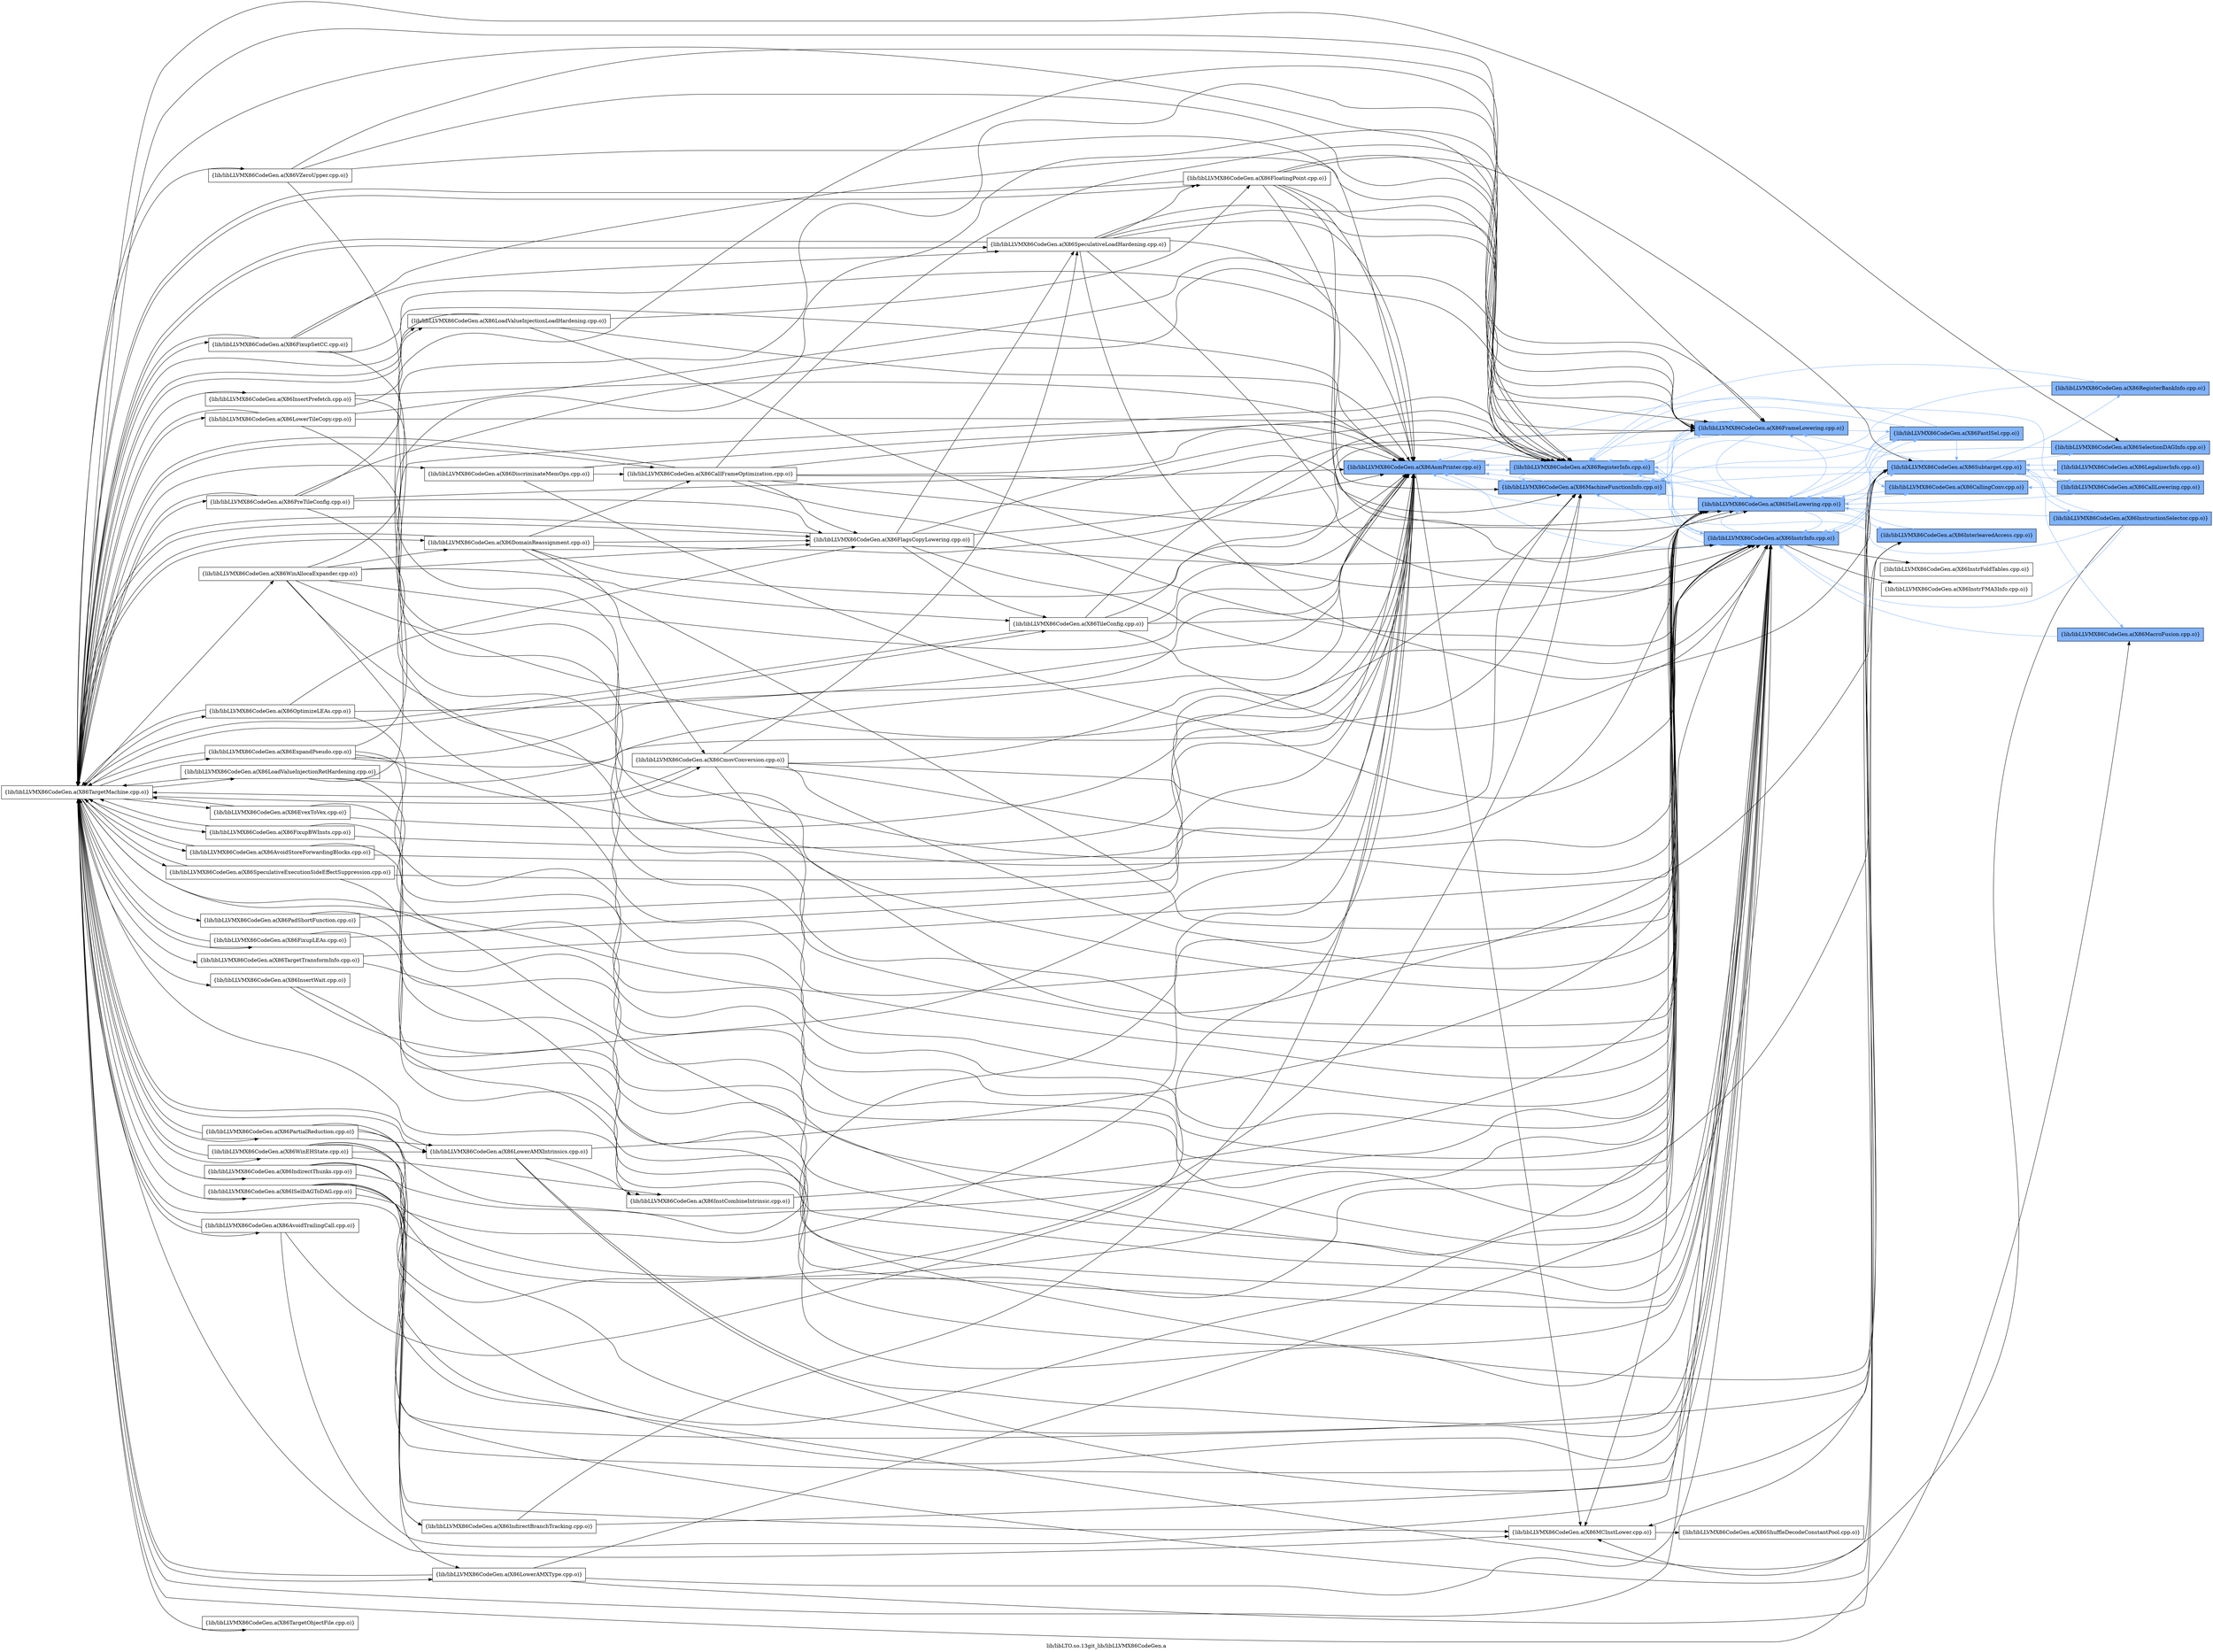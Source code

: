 digraph "lib/libLTO.so.13git_lib/libLLVMX86CodeGen.a" {
	label="lib/libLTO.so.13git_lib/libLLVMX86CodeGen.a";
	rankdir=LR;
	{ rank=same; Node0x560eadb55718;  }
	{ rank=same; Node0x560eadb56398; Node0x560eadb31958; Node0x560eadb32088;  }
	{ rank=same; Node0x560eadb41218; Node0x560eadb422f8; Node0x560eadb431f8; Node0x560eadb3f328;  }
	{ rank=same; Node0x560eadb42f78; Node0x560eadb40228; Node0x560eadb40598; Node0x560eadb32ad8; Node0x560eadb43748; Node0x560eadb3f508;  }

	Node0x560eadb55718 [shape=record,shape=box,group=1,style=filled,fillcolor="0.600000 0.5 1",label="{lib/libLLVMX86CodeGen.a(X86AsmPrinter.cpp.o)}"];
	Node0x560eadb55718 -> Node0x560eadb56398;
	Node0x560eadb55718 -> Node0x560eadb31958[color="0.600000 0.5 1"];
	Node0x560eadb55718 -> Node0x560eadb32088[color="0.600000 0.5 1"];
	Node0x560eadb46ee8 [shape=record,shape=box,group=0,label="{lib/libLLVMX86CodeGen.a(X86TargetMachine.cpp.o)}"];
	Node0x560eadb46ee8 -> Node0x560eadb55718;
	Node0x560eadb46ee8 -> Node0x560eadb56398;
	Node0x560eadb46ee8 -> Node0x560eadb32088;
	Node0x560eadb46ee8 -> Node0x560eadb490a8;
	Node0x560eadb46ee8 -> Node0x560eadb52248;
	Node0x560eadb46ee8 -> Node0x560eadb51f28;
	Node0x560eadb46ee8 -> Node0x560eadb51208;
	Node0x560eadb46ee8 -> Node0x560eadb51078;
	Node0x560eadb46ee8 -> Node0x560eadb503f8;
	Node0x560eadb46ee8 -> Node0x560eadb4fef8;
	Node0x560eadb46ee8 -> Node0x560eadb4fc78;
	Node0x560eadb46ee8 -> Node0x560eadb4ef08;
	Node0x560eadb46ee8 -> Node0x560eadb4ed28;
	Node0x560eadb46ee8 -> Node0x560eadb4e148;
	Node0x560eadb46ee8 -> Node0x560eadb422f8;
	Node0x560eadb46ee8 -> Node0x560eadb431f8;
	Node0x560eadb46ee8 -> Node0x560eadb3f328;
	Node0x560eadb46ee8 -> Node0x560eadb32ad8;
	Node0x560eadb46ee8 -> Node0x560eadb332a8;
	Node0x560eadb46ee8 -> Node0x560eadb4a408;
	Node0x560eadb46ee8 -> Node0x560eadb466c8;
	Node0x560eadb46ee8 -> Node0x560eadb46998;
	Node0x560eadb46ee8 -> Node0x560eadb488d8;
	Node0x560eadb46ee8 -> Node0x560eadb47758;
	Node0x560eadb46ee8 -> Node0x560eadb44918;
	Node0x560eadb46ee8 -> Node0x560eadb45cc8;
	Node0x560eadb46ee8 -> Node0x560eadb45f98;
	Node0x560eadb46ee8 -> Node0x560eadb442d8;
	Node0x560eadb46ee8 -> Node0x560eadb44558;
	Node0x560eadb46ee8 -> Node0x560eadb47b18;
	Node0x560eadb46ee8 -> Node0x560eadb47d48;
	Node0x560eadb46ee8 -> Node0x560eadb481a8;
	Node0x560eadb46ee8 -> Node0x560eadb46588;
	Node0x560eadb46ee8 -> Node0x560eadb468f8;
	Node0x560eadb46ee8 -> Node0x560eadb47578;
	Node0x560eadb46ee8 -> Node0x560eadb547c8;
	Node0x560eadb46ee8 -> Node0x560eadb41e48;
	Node0x560eadb46ee8 -> Node0x560eadb41768;
	Node0x560eadb46ee8 -> Node0x560eadb41a38;
	Node0x560eadb46ee8 -> Node0x560eadb412b8;
	Node0x560eadb46ee8 -> Node0x560eadb40138;
	Node0x560eadb46ee8 -> Node0x560eadb3f9b8;
	Node0x560eadb46ee8 -> Node0x560eadb3fc38;
	Node0x560eadb46ee8 -> Node0x560eadb3eb08;
	Node0x560eadb46ee8 -> Node0x560eadb347e8;
	Node0x560eadb56398 [shape=record,shape=box,group=0,label="{lib/libLLVMX86CodeGen.a(X86MCInstLower.cpp.o)}"];
	Node0x560eadb56398 -> Node0x560eadb41218;
	Node0x560eadb31958 [shape=record,shape=box,group=1,style=filled,fillcolor="0.600000 0.5 1",label="{lib/libLLVMX86CodeGen.a(X86MachineFunctionInfo.cpp.o)}"];
	Node0x560eadb31958 -> Node0x560eadb55718[color="0.600000 0.5 1"];
	Node0x560eadb31958 -> Node0x560eadb32088[color="0.600000 0.5 1"];
	Node0x560eadb32088 [shape=record,shape=box,group=1,style=filled,fillcolor="0.600000 0.5 1",label="{lib/libLLVMX86CodeGen.a(X86RegisterInfo.cpp.o)}"];
	Node0x560eadb32088 -> Node0x560eadb55718[color="0.600000 0.5 1"];
	Node0x560eadb32088 -> Node0x560eadb31958[color="0.600000 0.5 1"];
	Node0x560eadb32088 -> Node0x560eadb422f8[color="0.600000 0.5 1"];
	Node0x560eadb32088 -> Node0x560eadb431f8[color="0.600000 0.5 1"];
	Node0x560eadb32088 -> Node0x560eadb3f328[color="0.600000 0.5 1"];
	Node0x560eadb41218 [shape=record,shape=box,group=0,label="{lib/libLLVMX86CodeGen.a(X86ShuffleDecodeConstantPool.cpp.o)}"];
	Node0x560eadb422f8 [shape=record,shape=box,group=1,style=filled,fillcolor="0.600000 0.5 1",label="{lib/libLLVMX86CodeGen.a(X86ISelLowering.cpp.o)}"];
	Node0x560eadb422f8 -> Node0x560eadb55718[color="0.600000 0.5 1"];
	Node0x560eadb422f8 -> Node0x560eadb56398;
	Node0x560eadb422f8 -> Node0x560eadb31958[color="0.600000 0.5 1"];
	Node0x560eadb422f8 -> Node0x560eadb32088[color="0.600000 0.5 1"];
	Node0x560eadb422f8 -> Node0x560eadb42f78[color="0.600000 0.5 1"];
	Node0x560eadb422f8 -> Node0x560eadb431f8[color="0.600000 0.5 1"];
	Node0x560eadb422f8 -> Node0x560eadb3f328[color="0.600000 0.5 1"];
	Node0x560eadb422f8 -> Node0x560eadb40228[color="0.600000 0.5 1"];
	Node0x560eadb422f8 -> Node0x560eadb40598[color="0.600000 0.5 1"];
	Node0x560eadb422f8 -> Node0x560eadb32ad8[color="0.600000 0.5 1"];
	Node0x560eadb431f8 [shape=record,shape=box,group=1,style=filled,fillcolor="0.600000 0.5 1",label="{lib/libLLVMX86CodeGen.a(X86InstrInfo.cpp.o)}"];
	Node0x560eadb431f8 -> Node0x560eadb55718[color="0.600000 0.5 1"];
	Node0x560eadb431f8 -> Node0x560eadb31958[color="0.600000 0.5 1"];
	Node0x560eadb431f8 -> Node0x560eadb32088[color="0.600000 0.5 1"];
	Node0x560eadb431f8 -> Node0x560eadb422f8[color="0.600000 0.5 1"];
	Node0x560eadb431f8 -> Node0x560eadb42f78[color="0.600000 0.5 1"];
	Node0x560eadb431f8 -> Node0x560eadb43748;
	Node0x560eadb431f8 -> Node0x560eadb3f328[color="0.600000 0.5 1"];
	Node0x560eadb431f8 -> Node0x560eadb3f508;
	Node0x560eadb3f328 [shape=record,shape=box,group=1,style=filled,fillcolor="0.600000 0.5 1",label="{lib/libLLVMX86CodeGen.a(X86FrameLowering.cpp.o)}"];
	Node0x560eadb3f328 -> Node0x560eadb55718[color="0.600000 0.5 1"];
	Node0x560eadb3f328 -> Node0x560eadb31958[color="0.600000 0.5 1"];
	Node0x560eadb3f328 -> Node0x560eadb32088[color="0.600000 0.5 1"];
	Node0x560eadb3f328 -> Node0x560eadb422f8[color="0.600000 0.5 1"];
	Node0x560eadb3f328 -> Node0x560eadb42f78[color="0.600000 0.5 1"];
	Node0x560eadb3f328 -> Node0x560eadb431f8[color="0.600000 0.5 1"];
	Node0x560eadb42f78 [shape=record,shape=box,group=1,style=filled,fillcolor="0.600000 0.5 1",label="{lib/libLLVMX86CodeGen.a(X86FastISel.cpp.o)}"];
	Node0x560eadb42f78 -> Node0x560eadb55718[color="0.600000 0.5 1"];
	Node0x560eadb42f78 -> Node0x560eadb31958[color="0.600000 0.5 1"];
	Node0x560eadb42f78 -> Node0x560eadb32088[color="0.600000 0.5 1"];
	Node0x560eadb42f78 -> Node0x560eadb422f8[color="0.600000 0.5 1"];
	Node0x560eadb42f78 -> Node0x560eadb431f8[color="0.600000 0.5 1"];
	Node0x560eadb42f78 -> Node0x560eadb40228[color="0.600000 0.5 1"];
	Node0x560eadb42f78 -> Node0x560eadb32ad8[color="0.600000 0.5 1"];
	Node0x560eadb40228 [shape=record,shape=box,group=1,style=filled,fillcolor="0.600000 0.5 1",label="{lib/libLLVMX86CodeGen.a(X86CallingConv.cpp.o)}"];
	Node0x560eadb40228 -> Node0x560eadb422f8[color="0.600000 0.5 1"];
	Node0x560eadb40598 [shape=record,shape=box,group=1,style=filled,fillcolor="0.600000 0.5 1",label="{lib/libLLVMX86CodeGen.a(X86InterleavedAccess.cpp.o)}"];
	Node0x560eadb40598 -> Node0x560eadb422f8[color="0.600000 0.5 1"];
	Node0x560eadb32ad8 [shape=record,shape=box,group=1,style=filled,fillcolor="0.600000 0.5 1",label="{lib/libLLVMX86CodeGen.a(X86Subtarget.cpp.o)}"];
	Node0x560eadb32ad8 -> Node0x560eadb56398;
	Node0x560eadb32ad8 -> Node0x560eadb31958[color="0.600000 0.5 1"];
	Node0x560eadb32ad8 -> Node0x560eadb32088[color="0.600000 0.5 1"];
	Node0x560eadb32ad8 -> Node0x560eadb422f8[color="0.600000 0.5 1"];
	Node0x560eadb32ad8 -> Node0x560eadb431f8[color="0.600000 0.5 1"];
	Node0x560eadb32ad8 -> Node0x560eadb3f328[color="0.600000 0.5 1"];
	Node0x560eadb32ad8 -> Node0x560eadb332a8[color="0.600000 0.5 1"];
	Node0x560eadb32ad8 -> Node0x560eadb49eb8[color="0.600000 0.5 1"];
	Node0x560eadb32ad8 -> Node0x560eadb49238[color="0.600000 0.5 1"];
	Node0x560eadb32ad8 -> Node0x560eadb4adb8[color="0.600000 0.5 1"];
	Node0x560eadb32ad8 -> Node0x560eadb4a138[color="0.600000 0.5 1"];
	Node0x560eadb32ad8 -> Node0x560eadb4a408[color="0.600000 0.5 1"];
	Node0x560eadb43748 [shape=record,shape=box,group=0,label="{lib/libLLVMX86CodeGen.a(X86InstrFoldTables.cpp.o)}"];
	Node0x560eadb3f508 [shape=record,shape=box,group=0,label="{lib/libLLVMX86CodeGen.a(X86InstrFMA3Info.cpp.o)}"];
	Node0x560eadb332a8 [shape=record,shape=box,group=1,style=filled,fillcolor="0.600000 0.5 1",label="{lib/libLLVMX86CodeGen.a(X86SelectionDAGInfo.cpp.o)}"];
	Node0x560eadb332a8 -> Node0x560eadb422f8[color="0.600000 0.5 1"];
	Node0x560eadb49eb8 [shape=record,shape=box,group=1,style=filled,fillcolor="0.600000 0.5 1",label="{lib/libLLVMX86CodeGen.a(X86CallLowering.cpp.o)}"];
	Node0x560eadb49eb8 -> Node0x560eadb32088[color="0.600000 0.5 1"];
	Node0x560eadb49eb8 -> Node0x560eadb422f8[color="0.600000 0.5 1"];
	Node0x560eadb49eb8 -> Node0x560eadb40228[color="0.600000 0.5 1"];
	Node0x560eadb49238 [shape=record,shape=box,group=1,style=filled,fillcolor="0.600000 0.5 1",label="{lib/libLLVMX86CodeGen.a(X86LegalizerInfo.cpp.o)}"];
	Node0x560eadb49238 -> Node0x560eadb32ad8[color="0.600000 0.5 1"];
	Node0x560eadb4adb8 [shape=record,shape=box,group=1,style=filled,fillcolor="0.600000 0.5 1",label="{lib/libLLVMX86CodeGen.a(X86RegisterBankInfo.cpp.o)}"];
	Node0x560eadb4adb8 -> Node0x560eadb31958[color="0.600000 0.5 1"];
	Node0x560eadb4adb8 -> Node0x560eadb32088[color="0.600000 0.5 1"];
	Node0x560eadb4a138 [shape=record,shape=box,group=1,style=filled,fillcolor="0.600000 0.5 1",label="{lib/libLLVMX86CodeGen.a(X86InstructionSelector.cpp.o)}"];
	Node0x560eadb4a138 -> Node0x560eadb56398;
	Node0x560eadb4a138 -> Node0x560eadb32088[color="0.600000 0.5 1"];
	Node0x560eadb4a138 -> Node0x560eadb422f8[color="0.600000 0.5 1"];
	Node0x560eadb4a138 -> Node0x560eadb431f8[color="0.600000 0.5 1"];
	Node0x560eadb4a138 -> Node0x560eadb32ad8[color="0.600000 0.5 1"];
	Node0x560eadb4a408 [shape=record,shape=box,group=1,style=filled,fillcolor="0.600000 0.5 1",label="{lib/libLLVMX86CodeGen.a(X86MacroFusion.cpp.o)}"];
	Node0x560eadb4a408 -> Node0x560eadb431f8[color="0.600000 0.5 1"];
	Node0x560eadb490a8 [shape=record,shape=box,group=0,label="{lib/libLLVMX86CodeGen.a(X86ExpandPseudo.cpp.o)}"];
	Node0x560eadb490a8 -> Node0x560eadb55718;
	Node0x560eadb490a8 -> Node0x560eadb31958;
	Node0x560eadb490a8 -> Node0x560eadb422f8;
	Node0x560eadb490a8 -> Node0x560eadb431f8;
	Node0x560eadb490a8 -> Node0x560eadb3f328;
	Node0x560eadb490a8 -> Node0x560eadb46ee8;
	Node0x560eadb52248 [shape=record,shape=box,group=0,label="{lib/libLLVMX86CodeGen.a(X86LowerTileCopy.cpp.o)}"];
	Node0x560eadb52248 -> Node0x560eadb55718;
	Node0x560eadb52248 -> Node0x560eadb32088;
	Node0x560eadb52248 -> Node0x560eadb431f8;
	Node0x560eadb52248 -> Node0x560eadb46ee8;
	Node0x560eadb51f28 [shape=record,shape=box,group=0,label="{lib/libLLVMX86CodeGen.a(X86FloatingPoint.cpp.o)}"];
	Node0x560eadb51f28 -> Node0x560eadb55718;
	Node0x560eadb51f28 -> Node0x560eadb31958;
	Node0x560eadb51f28 -> Node0x560eadb32088;
	Node0x560eadb51f28 -> Node0x560eadb431f8;
	Node0x560eadb51f28 -> Node0x560eadb3f328;
	Node0x560eadb51f28 -> Node0x560eadb32ad8;
	Node0x560eadb51f28 -> Node0x560eadb46ee8;
	Node0x560eadb51208 [shape=record,shape=box,group=0,label="{lib/libLLVMX86CodeGen.a(X86LoadValueInjectionLoadHardening.cpp.o)}"];
	Node0x560eadb51208 -> Node0x560eadb55718;
	Node0x560eadb51208 -> Node0x560eadb51f28;
	Node0x560eadb51208 -> Node0x560eadb431f8;
	Node0x560eadb51208 -> Node0x560eadb46ee8;
	Node0x560eadb51078 [shape=record,shape=box,group=0,label="{lib/libLLVMX86CodeGen.a(X86TileConfig.cpp.o)}"];
	Node0x560eadb51078 -> Node0x560eadb55718;
	Node0x560eadb51078 -> Node0x560eadb32088;
	Node0x560eadb51078 -> Node0x560eadb422f8;
	Node0x560eadb51078 -> Node0x560eadb431f8;
	Node0x560eadb51078 -> Node0x560eadb3f328;
	Node0x560eadb51078 -> Node0x560eadb46ee8;
	Node0x560eadb503f8 [shape=record,shape=box,group=0,label="{lib/libLLVMX86CodeGen.a(X86SpeculativeLoadHardening.cpp.o)}"];
	Node0x560eadb503f8 -> Node0x560eadb55718;
	Node0x560eadb503f8 -> Node0x560eadb32088;
	Node0x560eadb503f8 -> Node0x560eadb51f28;
	Node0x560eadb503f8 -> Node0x560eadb422f8;
	Node0x560eadb503f8 -> Node0x560eadb431f8;
	Node0x560eadb503f8 -> Node0x560eadb3f328;
	Node0x560eadb503f8 -> Node0x560eadb32ad8;
	Node0x560eadb503f8 -> Node0x560eadb46ee8;
	Node0x560eadb4fef8 [shape=record,shape=box,group=0,label="{lib/libLLVMX86CodeGen.a(X86FlagsCopyLowering.cpp.o)}"];
	Node0x560eadb4fef8 -> Node0x560eadb55718;
	Node0x560eadb4fef8 -> Node0x560eadb32088;
	Node0x560eadb4fef8 -> Node0x560eadb51078;
	Node0x560eadb4fef8 -> Node0x560eadb503f8;
	Node0x560eadb4fef8 -> Node0x560eadb422f8;
	Node0x560eadb4fef8 -> Node0x560eadb431f8;
	Node0x560eadb4fef8 -> Node0x560eadb46ee8;
	Node0x560eadb4fc78 [shape=record,shape=box,group=0,label="{lib/libLLVMX86CodeGen.a(X86FixupSetCC.cpp.o)}"];
	Node0x560eadb4fc78 -> Node0x560eadb55718;
	Node0x560eadb4fc78 -> Node0x560eadb32088;
	Node0x560eadb4fc78 -> Node0x560eadb503f8;
	Node0x560eadb4fc78 -> Node0x560eadb431f8;
	Node0x560eadb4fc78 -> Node0x560eadb46ee8;
	Node0x560eadb4ef08 [shape=record,shape=box,group=0,label="{lib/libLLVMX86CodeGen.a(X86OptimizeLEAs.cpp.o)}"];
	Node0x560eadb4ef08 -> Node0x560eadb55718;
	Node0x560eadb4ef08 -> Node0x560eadb4fef8;
	Node0x560eadb4ef08 -> Node0x560eadb431f8;
	Node0x560eadb4ef08 -> Node0x560eadb46ee8;
	Node0x560eadb4ed28 [shape=record,shape=box,group=0,label="{lib/libLLVMX86CodeGen.a(X86CallFrameOptimization.cpp.o)}"];
	Node0x560eadb4ed28 -> Node0x560eadb55718;
	Node0x560eadb4ed28 -> Node0x560eadb31958;
	Node0x560eadb4ed28 -> Node0x560eadb32088;
	Node0x560eadb4ed28 -> Node0x560eadb4fef8;
	Node0x560eadb4ed28 -> Node0x560eadb422f8;
	Node0x560eadb4ed28 -> Node0x560eadb431f8;
	Node0x560eadb4ed28 -> Node0x560eadb3f328;
	Node0x560eadb4ed28 -> Node0x560eadb46ee8;
	Node0x560eadb4e148 [shape=record,shape=box,group=0,label="{lib/libLLVMX86CodeGen.a(X86AvoidStoreForwardingBlocks.cpp.o)}"];
	Node0x560eadb4e148 -> Node0x560eadb55718;
	Node0x560eadb4e148 -> Node0x560eadb431f8;
	Node0x560eadb4e148 -> Node0x560eadb46ee8;
	Node0x560eadb466c8 [shape=record,shape=box,group=0,label="{lib/libLLVMX86CodeGen.a(X86InstCombineIntrinsic.cpp.o)}"];
	Node0x560eadb466c8 -> Node0x560eadb422f8;
	Node0x560eadb46998 [shape=record,shape=box,group=0,label="{lib/libLLVMX86CodeGen.a(X86SpeculativeExecutionSideEffectSuppression.cpp.o)}"];
	Node0x560eadb46998 -> Node0x560eadb55718;
	Node0x560eadb46998 -> Node0x560eadb431f8;
	Node0x560eadb46998 -> Node0x560eadb46ee8;
	Node0x560eadb488d8 [shape=record,shape=box,group=0,label="{lib/libLLVMX86CodeGen.a(X86IndirectThunks.cpp.o)}"];
	Node0x560eadb488d8 -> Node0x560eadb55718;
	Node0x560eadb488d8 -> Node0x560eadb422f8;
	Node0x560eadb488d8 -> Node0x560eadb431f8;
	Node0x560eadb47758 [shape=record,shape=box,group=0,label="{lib/libLLVMX86CodeGen.a(X86LoadValueInjectionRetHardening.cpp.o)}"];
	Node0x560eadb47758 -> Node0x560eadb55718;
	Node0x560eadb47758 -> Node0x560eadb32088;
	Node0x560eadb47758 -> Node0x560eadb431f8;
	Node0x560eadb47758 -> Node0x560eadb46ee8;
	Node0x560eadb44918 [shape=record,shape=box,group=0,label="{lib/libLLVMX86CodeGen.a(X86AvoidTrailingCall.cpp.o)}"];
	Node0x560eadb44918 -> Node0x560eadb55718;
	Node0x560eadb44918 -> Node0x560eadb431f8;
	Node0x560eadb44918 -> Node0x560eadb46ee8;
	Node0x560eadb45cc8 [shape=record,shape=box,group=0,label="{lib/libLLVMX86CodeGen.a(X86PreTileConfig.cpp.o)}"];
	Node0x560eadb45cc8 -> Node0x560eadb55718;
	Node0x560eadb45cc8 -> Node0x560eadb32088;
	Node0x560eadb45cc8 -> Node0x560eadb4fef8;
	Node0x560eadb45cc8 -> Node0x560eadb431f8;
	Node0x560eadb45cc8 -> Node0x560eadb3f328;
	Node0x560eadb45cc8 -> Node0x560eadb46ee8;
	Node0x560eadb45f98 [shape=record,shape=box,group=0,label="{lib/libLLVMX86CodeGen.a(X86CmovConversion.cpp.o)}"];
	Node0x560eadb45f98 -> Node0x560eadb55718;
	Node0x560eadb45f98 -> Node0x560eadb31958;
	Node0x560eadb45f98 -> Node0x560eadb503f8;
	Node0x560eadb45f98 -> Node0x560eadb422f8;
	Node0x560eadb45f98 -> Node0x560eadb431f8;
	Node0x560eadb45f98 -> Node0x560eadb32ad8;
	Node0x560eadb45f98 -> Node0x560eadb46ee8;
	Node0x560eadb442d8 [shape=record,shape=box,group=0,label="{lib/libLLVMX86CodeGen.a(X86ISelDAGToDAG.cpp.o)}"];
	Node0x560eadb442d8 -> Node0x560eadb55718;
	Node0x560eadb442d8 -> Node0x560eadb56398;
	Node0x560eadb442d8 -> Node0x560eadb31958;
	Node0x560eadb442d8 -> Node0x560eadb422f8;
	Node0x560eadb442d8 -> Node0x560eadb431f8;
	Node0x560eadb442d8 -> Node0x560eadb32ad8;
	Node0x560eadb442d8 -> Node0x560eadb44558;
	Node0x560eadb44558 [shape=record,shape=box,group=0,label="{lib/libLLVMX86CodeGen.a(X86IndirectBranchTracking.cpp.o)}"];
	Node0x560eadb44558 -> Node0x560eadb55718;
	Node0x560eadb44558 -> Node0x560eadb431f8;
	Node0x560eadb47b18 [shape=record,shape=box,group=0,label="{lib/libLLVMX86CodeGen.a(X86EvexToVex.cpp.o)}"];
	Node0x560eadb47b18 -> Node0x560eadb55718;
	Node0x560eadb47b18 -> Node0x560eadb431f8;
	Node0x560eadb47b18 -> Node0x560eadb46ee8;
	Node0x560eadb47d48 [shape=record,shape=box,group=0,label="{lib/libLLVMX86CodeGen.a(X86DiscriminateMemOps.cpp.o)}"];
	Node0x560eadb47d48 -> Node0x560eadb55718;
	Node0x560eadb47d48 -> Node0x560eadb4ed28;
	Node0x560eadb47d48 -> Node0x560eadb431f8;
	Node0x560eadb481a8 [shape=record,shape=box,group=0,label="{lib/libLLVMX86CodeGen.a(X86InsertPrefetch.cpp.o)}"];
	Node0x560eadb481a8 -> Node0x560eadb55718;
	Node0x560eadb481a8 -> Node0x560eadb51208;
	Node0x560eadb481a8 -> Node0x560eadb431f8;
	Node0x560eadb46588 [shape=record,shape=box,group=0,label="{lib/libLLVMX86CodeGen.a(X86FixupBWInsts.cpp.o)}"];
	Node0x560eadb46588 -> Node0x560eadb55718;
	Node0x560eadb46588 -> Node0x560eadb431f8;
	Node0x560eadb46588 -> Node0x560eadb46ee8;
	Node0x560eadb468f8 [shape=record,shape=box,group=0,label="{lib/libLLVMX86CodeGen.a(X86PadShortFunction.cpp.o)}"];
	Node0x560eadb468f8 -> Node0x560eadb55718;
	Node0x560eadb468f8 -> Node0x560eadb431f8;
	Node0x560eadb47578 [shape=record,shape=box,group=0,label="{lib/libLLVMX86CodeGen.a(X86FixupLEAs.cpp.o)}"];
	Node0x560eadb47578 -> Node0x560eadb55718;
	Node0x560eadb47578 -> Node0x560eadb431f8;
	Node0x560eadb47578 -> Node0x560eadb46ee8;
	Node0x560eadb547c8 [shape=record,shape=box,group=0,label="{lib/libLLVMX86CodeGen.a(X86LowerAMXIntrinsics.cpp.o)}"];
	Node0x560eadb547c8 -> Node0x560eadb422f8;
	Node0x560eadb547c8 -> Node0x560eadb431f8;
	Node0x560eadb547c8 -> Node0x560eadb40598;
	Node0x560eadb547c8 -> Node0x560eadb46ee8;
	Node0x560eadb547c8 -> Node0x560eadb466c8;
	Node0x560eadb41e48 [shape=record,shape=box,group=0,label="{lib/libLLVMX86CodeGen.a(X86LowerAMXType.cpp.o)}"];
	Node0x560eadb41e48 -> Node0x560eadb422f8;
	Node0x560eadb41e48 -> Node0x560eadb431f8;
	Node0x560eadb41e48 -> Node0x560eadb40598;
	Node0x560eadb41e48 -> Node0x560eadb46ee8;
	Node0x560eadb41768 [shape=record,shape=box,group=0,label="{lib/libLLVMX86CodeGen.a(X86DomainReassignment.cpp.o)}"];
	Node0x560eadb41768 -> Node0x560eadb55718;
	Node0x560eadb41768 -> Node0x560eadb32088;
	Node0x560eadb41768 -> Node0x560eadb4fef8;
	Node0x560eadb41768 -> Node0x560eadb4ed28;
	Node0x560eadb41768 -> Node0x560eadb431f8;
	Node0x560eadb41768 -> Node0x560eadb46ee8;
	Node0x560eadb41768 -> Node0x560eadb45f98;
	Node0x560eadb41a38 [shape=record,shape=box,group=0,label="{lib/libLLVMX86CodeGen.a(X86PartialReduction.cpp.o)}"];
	Node0x560eadb41a38 -> Node0x560eadb422f8;
	Node0x560eadb41a38 -> Node0x560eadb431f8;
	Node0x560eadb41a38 -> Node0x560eadb40598;
	Node0x560eadb41a38 -> Node0x560eadb46ee8;
	Node0x560eadb41a38 -> Node0x560eadb547c8;
	Node0x560eadb412b8 [shape=record,shape=box,group=0,label="{lib/libLLVMX86CodeGen.a(X86TargetObjectFile.cpp.o)}"];
	Node0x560eadb40138 [shape=record,shape=box,group=0,label="{lib/libLLVMX86CodeGen.a(X86TargetTransformInfo.cpp.o)}"];
	Node0x560eadb40138 -> Node0x560eadb422f8;
	Node0x560eadb40138 -> Node0x560eadb32ad8;
	Node0x560eadb3f9b8 [shape=record,shape=box,group=0,label="{lib/libLLVMX86CodeGen.a(X86VZeroUpper.cpp.o)}"];
	Node0x560eadb3f9b8 -> Node0x560eadb55718;
	Node0x560eadb3f9b8 -> Node0x560eadb32088;
	Node0x560eadb3f9b8 -> Node0x560eadb431f8;
	Node0x560eadb3f9b8 -> Node0x560eadb3f328;
	Node0x560eadb3fc38 [shape=record,shape=box,group=0,label="{lib/libLLVMX86CodeGen.a(X86WinAllocaExpander.cpp.o)}"];
	Node0x560eadb3fc38 -> Node0x560eadb55718;
	Node0x560eadb3fc38 -> Node0x560eadb31958;
	Node0x560eadb3fc38 -> Node0x560eadb51078;
	Node0x560eadb3fc38 -> Node0x560eadb4fef8;
	Node0x560eadb3fc38 -> Node0x560eadb422f8;
	Node0x560eadb3fc38 -> Node0x560eadb431f8;
	Node0x560eadb3fc38 -> Node0x560eadb3f328;
	Node0x560eadb3fc38 -> Node0x560eadb41768;
	Node0x560eadb3eb08 [shape=record,shape=box,group=0,label="{lib/libLLVMX86CodeGen.a(X86WinEHState.cpp.o)}"];
	Node0x560eadb3eb08 -> Node0x560eadb422f8;
	Node0x560eadb3eb08 -> Node0x560eadb40598;
	Node0x560eadb3eb08 -> Node0x560eadb46ee8;
	Node0x560eadb3eb08 -> Node0x560eadb466c8;
	Node0x560eadb3eb08 -> Node0x560eadb547c8;
	Node0x560eadb3eb08 -> Node0x560eadb41e48;
	Node0x560eadb347e8 [shape=record,shape=box,group=0,label="{lib/libLLVMX86CodeGen.a(X86InsertWait.cpp.o)}"];
	Node0x560eadb347e8 -> Node0x560eadb55718;
	Node0x560eadb347e8 -> Node0x560eadb431f8;
}
